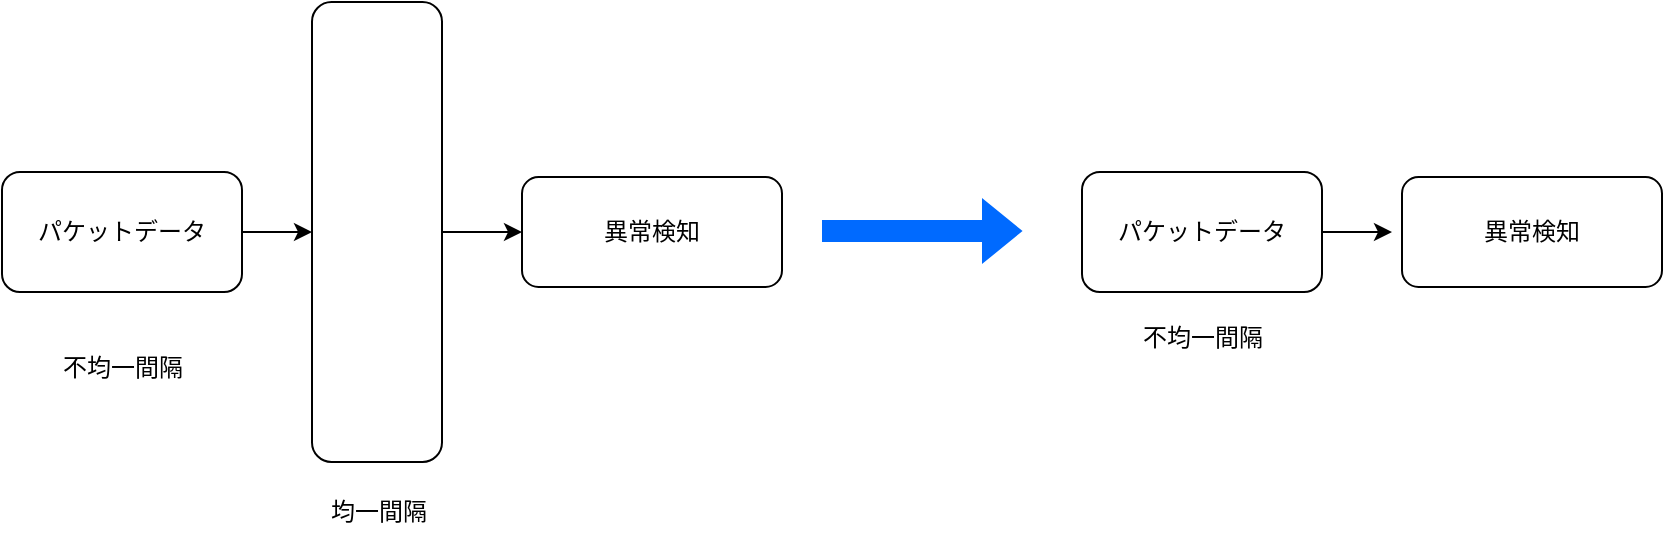 <mxfile version="22.1.7" type="github">
  <diagram name="ページ1" id="X3-Z0Ys2LcMTCWlcmlNY">
    <mxGraphModel dx="1224" dy="776" grid="1" gridSize="10" guides="1" tooltips="1" connect="1" arrows="1" fold="1" page="1" pageScale="1" pageWidth="827" pageHeight="1169" math="0" shadow="0">
      <root>
        <mxCell id="0" />
        <mxCell id="1" parent="0" />
        <mxCell id="h8hSHoQpXSS6d47UH3lF-1" value="" style="edgeStyle=orthogonalEdgeStyle;rounded=0;orthogonalLoop=1;jettySize=auto;html=1;" edge="1" parent="1" source="h8hSHoQpXSS6d47UH3lF-2" target="h8hSHoQpXSS6d47UH3lF-9">
          <mxGeometry relative="1" as="geometry" />
        </mxCell>
        <mxCell id="h8hSHoQpXSS6d47UH3lF-2" value="パケットデータ" style="rounded=1;whiteSpace=wrap;html=1;" vertex="1" parent="1">
          <mxGeometry x="30" y="345" width="120" height="60" as="geometry" />
        </mxCell>
        <mxCell id="h8hSHoQpXSS6d47UH3lF-30" style="edgeStyle=orthogonalEdgeStyle;rounded=0;orthogonalLoop=1;jettySize=auto;html=1;exitX=1;exitY=0.5;exitDx=0;exitDy=0;entryX=1;entryY=0.5;entryDx=0;entryDy=0;" edge="1" parent="1" source="h8hSHoQpXSS6d47UH3lF-9" target="h8hSHoQpXSS6d47UH3lF-9">
          <mxGeometry relative="1" as="geometry" />
        </mxCell>
        <mxCell id="h8hSHoQpXSS6d47UH3lF-32" value="" style="edgeStyle=orthogonalEdgeStyle;rounded=0;orthogonalLoop=1;jettySize=auto;html=1;" edge="1" parent="1" source="h8hSHoQpXSS6d47UH3lF-9" target="h8hSHoQpXSS6d47UH3lF-28">
          <mxGeometry relative="1" as="geometry" />
        </mxCell>
        <mxCell id="h8hSHoQpXSS6d47UH3lF-9" value="" style="whiteSpace=wrap;html=1;rounded=1;" vertex="1" parent="1">
          <mxGeometry x="185" y="260" width="65" height="230" as="geometry" />
        </mxCell>
        <mxCell id="h8hSHoQpXSS6d47UH3lF-10" value="不均一間隔" style="text;html=1;align=center;verticalAlign=middle;resizable=0;points=[];autosize=1;strokeColor=none;fillColor=none;" vertex="1" parent="1">
          <mxGeometry x="50" y="428" width="80" height="30" as="geometry" />
        </mxCell>
        <mxCell id="h8hSHoQpXSS6d47UH3lF-11" value="均一間隔" style="text;html=1;align=center;verticalAlign=middle;resizable=0;points=[];autosize=1;strokeColor=none;fillColor=none;" vertex="1" parent="1">
          <mxGeometry x="182.5" y="500" width="70" height="30" as="geometry" />
        </mxCell>
        <mxCell id="h8hSHoQpXSS6d47UH3lF-28" value="異常検知" style="whiteSpace=wrap;html=1;rounded=1;" vertex="1" parent="1">
          <mxGeometry x="290" y="347.5" width="130" height="55" as="geometry" />
        </mxCell>
        <mxCell id="h8hSHoQpXSS6d47UH3lF-33" value="" style="edgeStyle=orthogonalEdgeStyle;rounded=0;orthogonalLoop=1;jettySize=auto;html=1;" edge="1" parent="1" source="h8hSHoQpXSS6d47UH3lF-34">
          <mxGeometry relative="1" as="geometry">
            <mxPoint x="725" y="375" as="targetPoint" />
          </mxGeometry>
        </mxCell>
        <mxCell id="h8hSHoQpXSS6d47UH3lF-34" value="パケットデータ" style="rounded=1;whiteSpace=wrap;html=1;" vertex="1" parent="1">
          <mxGeometry x="570" y="345" width="120" height="60" as="geometry" />
        </mxCell>
        <mxCell id="h8hSHoQpXSS6d47UH3lF-35" style="edgeStyle=orthogonalEdgeStyle;rounded=0;orthogonalLoop=1;jettySize=auto;html=1;exitX=1;exitY=0.5;exitDx=0;exitDy=0;entryX=1;entryY=0.5;entryDx=0;entryDy=0;" edge="1" parent="1">
          <mxGeometry relative="1" as="geometry">
            <mxPoint x="850" y="375" as="sourcePoint" />
            <mxPoint x="850" y="375" as="targetPoint" />
          </mxGeometry>
        </mxCell>
        <mxCell id="h8hSHoQpXSS6d47UH3lF-38" value="不均一間隔" style="text;html=1;align=center;verticalAlign=middle;resizable=0;points=[];autosize=1;strokeColor=none;fillColor=none;" vertex="1" parent="1">
          <mxGeometry x="590" y="413" width="80" height="30" as="geometry" />
        </mxCell>
        <mxCell id="h8hSHoQpXSS6d47UH3lF-40" value="異常検知" style="whiteSpace=wrap;html=1;rounded=1;" vertex="1" parent="1">
          <mxGeometry x="730" y="347.5" width="130" height="55" as="geometry" />
        </mxCell>
        <mxCell id="h8hSHoQpXSS6d47UH3lF-41" value="" style="shape=flexArrow;endArrow=classic;html=1;rounded=0;fillColor=#006aff;strokeColor=#006aff;" edge="1" parent="1">
          <mxGeometry width="50" height="50" relative="1" as="geometry">
            <mxPoint x="440" y="374.5" as="sourcePoint" />
            <mxPoint x="540" y="374.5" as="targetPoint" />
          </mxGeometry>
        </mxCell>
      </root>
    </mxGraphModel>
  </diagram>
</mxfile>
